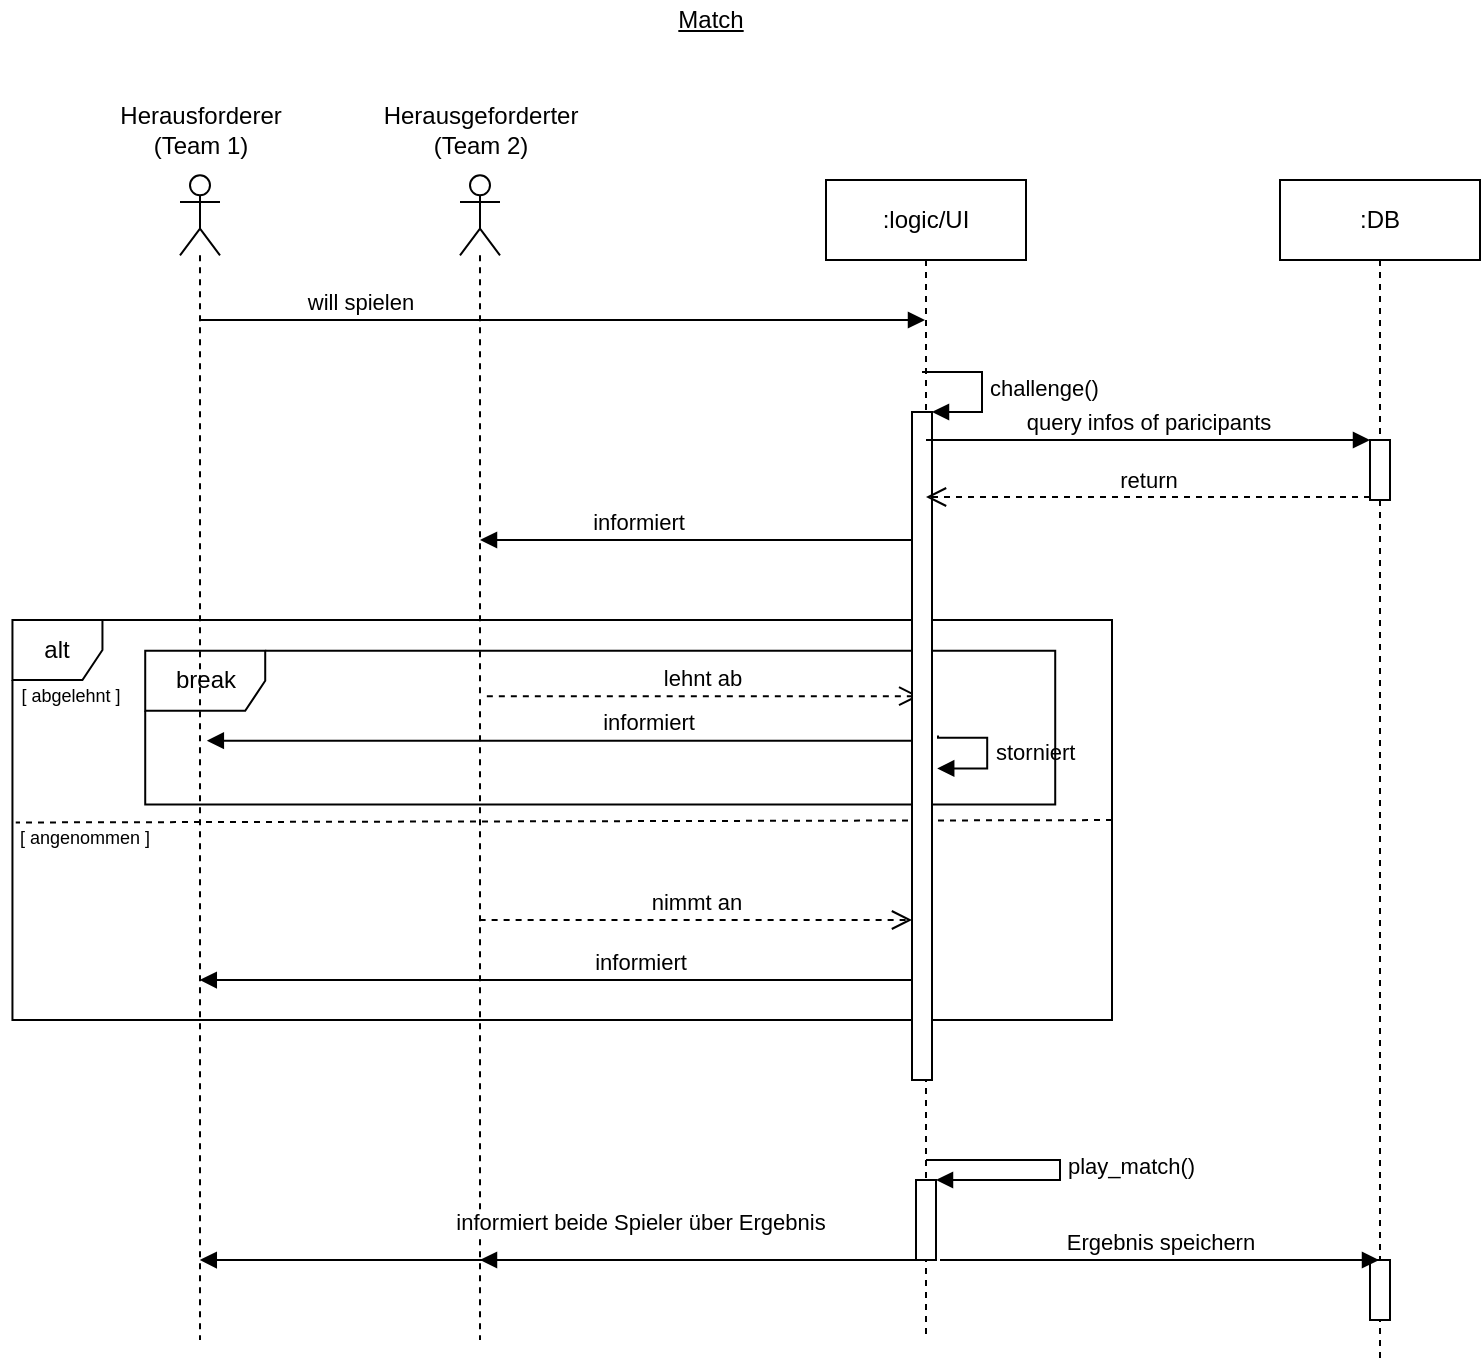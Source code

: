<mxfile version="14.5.1" type="device"><diagram id="kgpKYQtTHZ0yAKxKKP6v" name="Page-1"><mxGraphModel dx="1069" dy="617" grid="1" gridSize="10" guides="1" tooltips="1" connect="1" arrows="1" fold="1" page="1" pageScale="1" pageWidth="850" pageHeight="1100" math="0" shadow="0"><root><mxCell id="0"/><mxCell id="1" parent="0"/><mxCell id="WO5rqIQSgvTccvNlj4Jn-35" value="" style="group" vertex="1" connectable="0" parent="1"><mxGeometry x="70" y="310" width="556" height="200" as="geometry"/></mxCell><mxCell id="WO5rqIQSgvTccvNlj4Jn-30" value="alt" style="shape=umlFrame;whiteSpace=wrap;html=1;width=45;height=30;" vertex="1" parent="WO5rqIQSgvTccvNlj4Jn-35"><mxGeometry x="6.224" width="549.776" height="200" as="geometry"/></mxCell><mxCell id="WO5rqIQSgvTccvNlj4Jn-32" value="" style="html=1;verticalAlign=bottom;endArrow=none;dashed=1;endSize=8;endFill=0;exitX=1;exitY=0.451;exitDx=0;exitDy=0;exitPerimeter=0;entryX=0.003;entryY=0.457;entryDx=0;entryDy=0;entryPerimeter=0;" edge="1" parent="WO5rqIQSgvTccvNlj4Jn-35"><mxGeometry x="-0.25" y="-10" relative="1" as="geometry"><mxPoint x="556" y="100.033" as="sourcePoint"/><mxPoint x="7.873" y="101.233" as="targetPoint"/><mxPoint as="offset"/></mxGeometry></mxCell><mxCell id="WO5rqIQSgvTccvNlj4Jn-33" value="&lt;font style=&quot;font-size: 9px&quot;&gt;[ angenommen ]&lt;/font&gt;" style="text;html=1;align=center;verticalAlign=middle;resizable=0;points=[];autosize=1;" vertex="1" parent="WO5rqIQSgvTccvNlj4Jn-35"><mxGeometry x="2.0" y="98.462" width="80" height="20" as="geometry"/></mxCell><mxCell id="WO5rqIQSgvTccvNlj4Jn-34" value="&lt;font style=&quot;font-size: 9px&quot;&gt;[ abgelehnt ]&lt;/font&gt;" style="text;html=1;align=center;verticalAlign=middle;resizable=0;points=[];autosize=1;" vertex="1" parent="WO5rqIQSgvTccvNlj4Jn-35"><mxGeometry x="-5.551e-16" y="27.077" width="70" height="20" as="geometry"/></mxCell><mxCell id="WO5rqIQSgvTccvNlj4Jn-42" value="storniert" style="edgeStyle=orthogonalEdgeStyle;html=1;align=left;spacingLeft=2;endArrow=block;rounded=0;entryX=1;entryY=0;exitX=0.941;exitY=0.936;exitDx=0;exitDy=0;exitPerimeter=0;" edge="1" parent="WO5rqIQSgvTccvNlj4Jn-35"><mxGeometry relative="1" as="geometry"><mxPoint x="469.02" y="57.788" as="sourcePoint"/><Array as="points"><mxPoint x="468.61" y="58.846"/><mxPoint x="493.61" y="58.846"/><mxPoint x="493.61" y="74.231"/></Array><mxPoint x="468.61" y="74.231" as="targetPoint"/></mxGeometry></mxCell><mxCell id="WO5rqIQSgvTccvNlj4Jn-43" value="break" style="shape=umlFrame;whiteSpace=wrap;html=1;" vertex="1" parent="WO5rqIQSgvTccvNlj4Jn-35"><mxGeometry x="72.61" y="15.385" width="455" height="76.923" as="geometry"/></mxCell><mxCell id="WO5rqIQSgvTccvNlj4Jn-44" value="lehnt ab" style="html=1;verticalAlign=bottom;endArrow=open;dashed=1;endSize=8;" edge="1" parent="WO5rqIQSgvTccvNlj4Jn-35"><mxGeometry relative="1" as="geometry"><mxPoint x="243.42" y="38.077" as="sourcePoint"/><mxPoint x="459.61" y="38.077" as="targetPoint"/><Array as="points"><mxPoint x="293.61" y="38.077"/><mxPoint x="313.61" y="38.077"/><mxPoint x="333.61" y="38.077"/></Array></mxGeometry></mxCell><mxCell id="WO5rqIQSgvTccvNlj4Jn-45" value="informiert" style="html=1;verticalAlign=bottom;endArrow=block;exitX=0.003;exitY=0.916;exitDx=0;exitDy=0;exitPerimeter=0;" edge="1" parent="WO5rqIQSgvTccvNlj4Jn-35"><mxGeometry x="-0.236" width="80" relative="1" as="geometry"><mxPoint x="459.64" y="60.342" as="sourcePoint"/><mxPoint x="103.42" y="60.342" as="targetPoint"/><mxPoint as="offset"/></mxGeometry></mxCell><mxCell id="WO5rqIQSgvTccvNlj4Jn-38" value="nimmt an" style="html=1;verticalAlign=bottom;endArrow=open;dashed=1;endSize=8;" edge="1" parent="WO5rqIQSgvTccvNlj4Jn-35"><mxGeometry relative="1" as="geometry"><mxPoint x="239.81" y="150" as="sourcePoint"/><mxPoint x="456" y="150" as="targetPoint"/><Array as="points"><mxPoint x="290" y="150"/><mxPoint x="310" y="150"/><mxPoint x="330" y="150"/></Array></mxGeometry></mxCell><mxCell id="WO5rqIQSgvTccvNlj4Jn-40" value="informiert" style="html=1;verticalAlign=bottom;endArrow=block;exitX=0.003;exitY=0.916;exitDx=0;exitDy=0;exitPerimeter=0;" edge="1" parent="WO5rqIQSgvTccvNlj4Jn-35"><mxGeometry x="-0.236" width="80" relative="1" as="geometry"><mxPoint x="456.11" y="180.004" as="sourcePoint"/><mxPoint x="99.89" y="180.004" as="targetPoint"/><mxPoint as="offset"/></mxGeometry></mxCell><mxCell id="WO5rqIQSgvTccvNlj4Jn-9" value="&lt;u&gt;Match&lt;/u&gt;" style="text;html=1;align=center;verticalAlign=middle;resizable=0;points=[];autosize=1;" vertex="1" parent="1"><mxGeometry x="400" width="50" height="20" as="geometry"/></mxCell><mxCell id="WO5rqIQSgvTccvNlj4Jn-11" value="" style="group" vertex="1" connectable="0" parent="1"><mxGeometry x="120" y="10" width="100" height="660" as="geometry"/></mxCell><mxCell id="WO5rqIQSgvTccvNlj4Jn-1" value="" style="shape=umlLifeline;participant=umlActor;perimeter=lifelinePerimeter;whiteSpace=wrap;html=1;container=1;collapsible=0;recursiveResize=0;verticalAlign=top;spacingTop=36;outlineConnect=0;" vertex="1" parent="WO5rqIQSgvTccvNlj4Jn-11"><mxGeometry x="40" y="77.647" width="20" height="582.353" as="geometry"/></mxCell><mxCell id="WO5rqIQSgvTccvNlj4Jn-10" value="Herausforderer&lt;br&gt;(Team 1)" style="text;html=1;align=center;verticalAlign=middle;resizable=0;points=[];autosize=1;" vertex="1" parent="WO5rqIQSgvTccvNlj4Jn-11"><mxGeometry y="39.759" width="100" height="30" as="geometry"/></mxCell><mxCell id="WO5rqIQSgvTccvNlj4Jn-12" value="" style="group" vertex="1" connectable="0" parent="1"><mxGeometry x="260" y="10" width="105" height="660" as="geometry"/></mxCell><mxCell id="WO5rqIQSgvTccvNlj4Jn-13" value="" style="shape=umlLifeline;participant=umlActor;perimeter=lifelinePerimeter;whiteSpace=wrap;html=1;container=1;collapsible=0;recursiveResize=0;verticalAlign=top;spacingTop=36;outlineConnect=0;" vertex="1" parent="WO5rqIQSgvTccvNlj4Jn-12"><mxGeometry x="40" y="77.647" width="20" height="582.353" as="geometry"/></mxCell><mxCell id="WO5rqIQSgvTccvNlj4Jn-14" value="Herausgeforderter&lt;br&gt;(Team 2)" style="text;html=1;align=center;verticalAlign=middle;resizable=0;points=[];autosize=1;" vertex="1" parent="WO5rqIQSgvTccvNlj4Jn-12"><mxGeometry x="-5" y="39.759" width="110" height="30" as="geometry"/></mxCell><mxCell id="WO5rqIQSgvTccvNlj4Jn-15" value=":DB" style="shape=umlLifeline;perimeter=lifelinePerimeter;whiteSpace=wrap;html=1;container=1;collapsible=0;recursiveResize=0;outlineConnect=0;" vertex="1" parent="1"><mxGeometry x="710" y="90" width="100" height="590" as="geometry"/></mxCell><mxCell id="WO5rqIQSgvTccvNlj4Jn-24" value="" style="html=1;points=[];perimeter=orthogonalPerimeter;" vertex="1" parent="WO5rqIQSgvTccvNlj4Jn-15"><mxGeometry x="45" y="130" width="10" height="30" as="geometry"/></mxCell><mxCell id="WO5rqIQSgvTccvNlj4Jn-53" value="" style="html=1;points=[];perimeter=orthogonalPerimeter;" vertex="1" parent="WO5rqIQSgvTccvNlj4Jn-15"><mxGeometry x="45" y="540" width="10" height="30" as="geometry"/></mxCell><mxCell id="WO5rqIQSgvTccvNlj4Jn-17" value=":logic/UI" style="shape=umlLifeline;perimeter=lifelinePerimeter;whiteSpace=wrap;html=1;container=1;collapsible=0;recursiveResize=0;outlineConnect=0;" vertex="1" parent="1"><mxGeometry x="483" y="90" width="100" height="580" as="geometry"/></mxCell><mxCell id="WO5rqIQSgvTccvNlj4Jn-20" value="" style="html=1;points=[];perimeter=orthogonalPerimeter;" vertex="1" parent="WO5rqIQSgvTccvNlj4Jn-17"><mxGeometry x="43" y="116" width="10" height="334" as="geometry"/></mxCell><mxCell id="WO5rqIQSgvTccvNlj4Jn-21" value="challenge()" style="edgeStyle=orthogonalEdgeStyle;html=1;align=left;spacingLeft=2;endArrow=block;rounded=0;entryX=1;entryY=0;" edge="1" target="WO5rqIQSgvTccvNlj4Jn-20" parent="WO5rqIQSgvTccvNlj4Jn-17"><mxGeometry relative="1" as="geometry"><mxPoint x="48" y="96" as="sourcePoint"/><Array as="points"><mxPoint x="78" y="96"/></Array></mxGeometry></mxCell><mxCell id="WO5rqIQSgvTccvNlj4Jn-48" value="" style="html=1;points=[];perimeter=orthogonalPerimeter;" vertex="1" parent="WO5rqIQSgvTccvNlj4Jn-17"><mxGeometry x="45" y="500" width="10" height="40" as="geometry"/></mxCell><mxCell id="WO5rqIQSgvTccvNlj4Jn-49" value="play_match()" style="edgeStyle=orthogonalEdgeStyle;html=1;align=left;spacingLeft=2;endArrow=block;rounded=0;entryX=1;entryY=0;" edge="1" target="WO5rqIQSgvTccvNlj4Jn-48" parent="WO5rqIQSgvTccvNlj4Jn-17" source="WO5rqIQSgvTccvNlj4Jn-17"><mxGeometry relative="1" as="geometry"><mxPoint x="87" y="490" as="sourcePoint"/><Array as="points"><mxPoint x="117" y="490"/><mxPoint x="117" y="500"/></Array></mxGeometry></mxCell><mxCell id="WO5rqIQSgvTccvNlj4Jn-52" value="Ergebnis speichern" style="html=1;verticalAlign=bottom;endArrow=block;" edge="1" parent="WO5rqIQSgvTccvNlj4Jn-17" target="WO5rqIQSgvTccvNlj4Jn-15"><mxGeometry x="0.002" width="80" relative="1" as="geometry"><mxPoint x="57" y="540" as="sourcePoint"/><mxPoint x="137" y="540" as="targetPoint"/><mxPoint as="offset"/></mxGeometry></mxCell><mxCell id="WO5rqIQSgvTccvNlj4Jn-25" value="query infos of paricipants" style="html=1;verticalAlign=bottom;endArrow=block;entryX=0;entryY=0;" edge="1" target="WO5rqIQSgvTccvNlj4Jn-24" parent="1" source="WO5rqIQSgvTccvNlj4Jn-17"><mxGeometry relative="1" as="geometry"><mxPoint x="565" y="220" as="sourcePoint"/></mxGeometry></mxCell><mxCell id="WO5rqIQSgvTccvNlj4Jn-26" value="return" style="html=1;verticalAlign=bottom;endArrow=open;dashed=1;endSize=8;exitX=0;exitY=0.95;" edge="1" source="WO5rqIQSgvTccvNlj4Jn-24" parent="1" target="WO5rqIQSgvTccvNlj4Jn-17"><mxGeometry relative="1" as="geometry"><mxPoint x="565" y="296" as="targetPoint"/></mxGeometry></mxCell><mxCell id="WO5rqIQSgvTccvNlj4Jn-28" value="informiert" style="html=1;verticalAlign=bottom;endArrow=block;" edge="1" parent="1" source="WO5rqIQSgvTccvNlj4Jn-20"><mxGeometry x="0.273" width="80" relative="1" as="geometry"><mxPoint x="530" y="260" as="sourcePoint"/><mxPoint x="310" y="270" as="targetPoint"/><mxPoint as="offset"/></mxGeometry></mxCell><mxCell id="WO5rqIQSgvTccvNlj4Jn-18" value="will spielen" style="html=1;verticalAlign=bottom;endArrow=block;" edge="1" parent="1" target="WO5rqIQSgvTccvNlj4Jn-17"><mxGeometry x="-0.559" width="80" relative="1" as="geometry"><mxPoint x="170" y="160" as="sourcePoint"/><mxPoint x="424.5" y="208.824" as="targetPoint"/><Array as="points"><mxPoint x="420" y="160"/></Array><mxPoint as="offset"/></mxGeometry></mxCell><mxCell id="WO5rqIQSgvTccvNlj4Jn-50" value="" style="html=1;verticalAlign=bottom;endArrow=block;exitX=0.003;exitY=0.916;exitDx=0;exitDy=0;exitPerimeter=0;" edge="1" parent="1"><mxGeometry x="-0.236" width="80" relative="1" as="geometry"><mxPoint x="536.03" y="630.004" as="sourcePoint"/><mxPoint x="310" y="630" as="targetPoint"/><mxPoint as="offset"/></mxGeometry></mxCell><mxCell id="WO5rqIQSgvTccvNlj4Jn-51" value="informiert beide Spieler über Ergebnis" style="html=1;verticalAlign=bottom;endArrow=block;exitX=0.003;exitY=0.916;exitDx=0;exitDy=0;exitPerimeter=0;" edge="1" parent="1"><mxGeometry x="-0.236" y="-10" width="80" relative="1" as="geometry"><mxPoint x="526.11" y="630.004" as="sourcePoint"/><mxPoint x="169.89" y="630.004" as="targetPoint"/><mxPoint as="offset"/></mxGeometry></mxCell></root></mxGraphModel></diagram></mxfile>